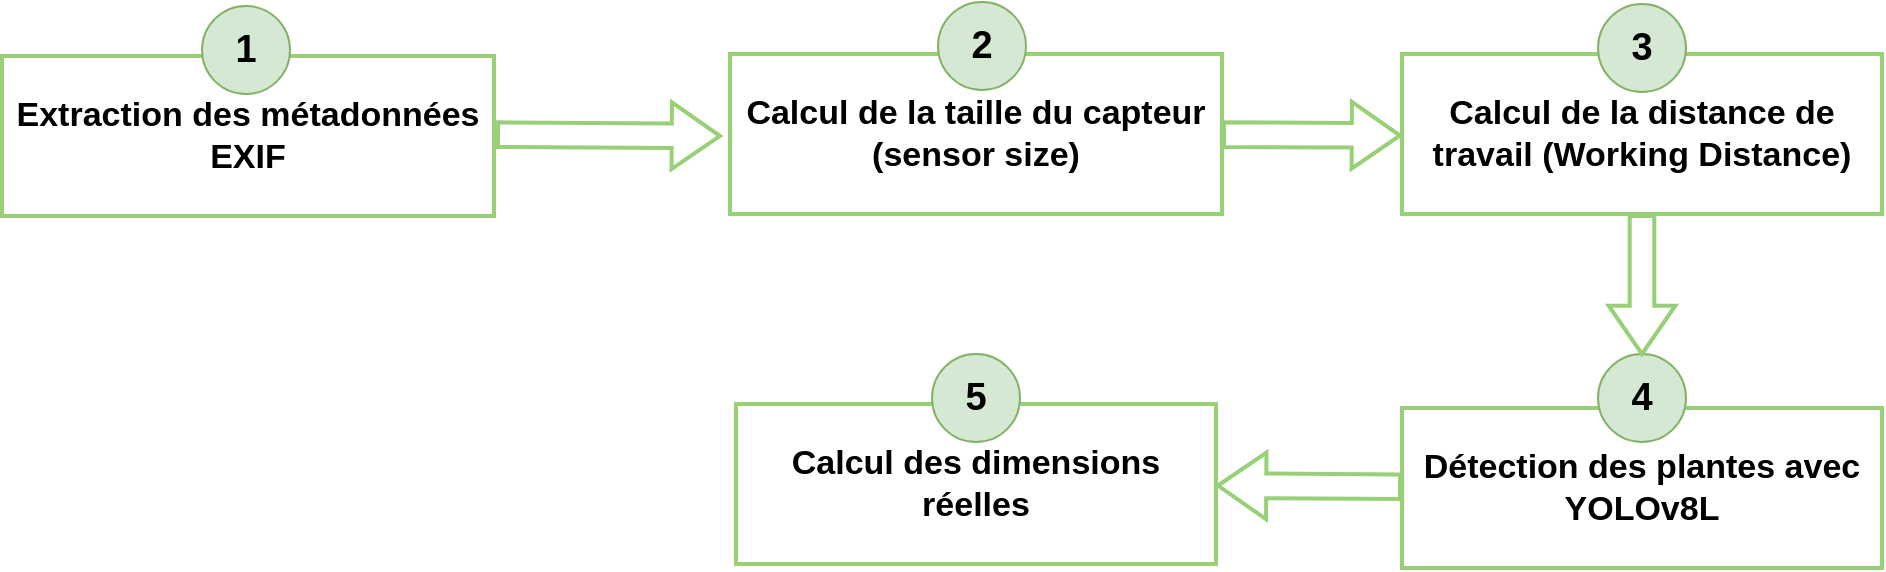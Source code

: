<mxfile version="24.7.16">
  <diagram name="Page-1" id="AQaF876wp-JOgFHgPSV5">
    <mxGraphModel dx="1994" dy="589" grid="1" gridSize="10" guides="1" tooltips="1" connect="1" arrows="1" fold="1" page="1" pageScale="1" pageWidth="827" pageHeight="1169" math="0" shadow="0">
      <root>
        <mxCell id="0" />
        <mxCell id="1" parent="0" />
        <mxCell id="ulAnbBK6Fc82D0atliAh-1" value="&lt;p&gt;&lt;span style=&quot;font-size: 17px;&quot;&gt;&lt;b&gt;Extraction des métadonnées EXIF&lt;/b&gt;&lt;/span&gt;&lt;br&gt;&lt;/p&gt;" style="rounded=0;whiteSpace=wrap;html=1;strokeColor=#97D077;strokeWidth=2;" parent="1" vertex="1">
          <mxGeometry x="-70" y="290" width="246" height="80" as="geometry" />
        </mxCell>
        <mxCell id="ulAnbBK6Fc82D0atliAh-3" value="&lt;p&gt;&lt;span style=&quot;font-size: 17px;&quot;&gt;&lt;b&gt;Calcul de la taille du capteur (sensor size)&lt;/b&gt;&lt;/span&gt;&lt;br&gt;&lt;/p&gt;" style="rounded=0;whiteSpace=wrap;html=1;strokeColor=#97D077;strokeWidth=2;" parent="1" vertex="1">
          <mxGeometry x="294" y="289" width="246" height="80" as="geometry" />
        </mxCell>
        <mxCell id="ulAnbBK6Fc82D0atliAh-4" value="&lt;p&gt;&lt;/p&gt;&lt;ul style=&quot;forced-color-adjust: none; color: rgb(0, 0, 0); font-family: Helvetica; font-size: 12px; font-style: normal; font-variant-ligatures: normal; font-variant-caps: normal; font-weight: 400; letter-spacing: normal; orphans: 2; text-align: left; text-indent: 0px; text-transform: none; widows: 2; word-spacing: 0px; -webkit-text-stroke-width: 0px; white-space: normal; background-color: rgb(251, 251, 251); text-decoration-thickness: initial; text-decoration-style: initial; text-decoration-color: initial;&quot;&gt;&lt;/ul&gt;&lt;p&gt;&lt;/p&gt;&lt;p style=&quot;forced-color-adjust: none; color: rgb(0, 0, 0); font-family: Helvetica; font-size: 12px; font-style: normal; font-variant-ligatures: normal; font-variant-caps: normal; font-weight: 400; letter-spacing: normal; orphans: 2; text-indent: 0px; text-transform: none; widows: 2; word-spacing: 0px; -webkit-text-stroke-width: 0px; white-space: normal; background-color: rgb(251, 251, 251); text-decoration-thickness: initial; text-decoration-style: initial; text-decoration-color: initial;&quot;&gt;&lt;/p&gt;&lt;p&gt;&lt;/p&gt;&lt;p&gt;&lt;/p&gt;&lt;h3&gt;&lt;span style=&quot;font-size: 17px;&quot;&gt;Calcul de la distance de travail (Working Distance)&lt;/span&gt;&lt;br&gt;&lt;/h3&gt;" style="rounded=0;whiteSpace=wrap;html=1;strokeColor=#97D077;strokeWidth=2;" parent="1" vertex="1">
          <mxGeometry x="630" y="289" width="240" height="80" as="geometry" />
        </mxCell>
        <mxCell id="ulAnbBK6Fc82D0atliAh-12" value="&lt;font style=&quot;font-size: 19px;&quot;&gt;1&lt;/font&gt;" style="ellipse;whiteSpace=wrap;html=1;aspect=fixed;rotation=0;strokeColor=#82b366;gradientDirection=east;fillColor=#d5e8d4;rounded=0;pointerEvents=0;fontFamily=Helvetica;fontSize=16;spacingTop=4;spacingBottom=4;spacingLeft=4;spacingRight=4;points=[];fontStyle=1" parent="1" vertex="1">
          <mxGeometry x="30" y="265" width="44" height="44" as="geometry" />
        </mxCell>
        <mxCell id="ulAnbBK6Fc82D0atliAh-18" value="" style="shape=flexArrow;endArrow=classic;html=1;rounded=0;exitX=1;exitY=0.5;exitDx=0;exitDy=0;entryX=0;entryY=0.5;entryDx=0;entryDy=0;width=11.304;endSize=7.374;endWidth=19.055;strokeColor=#97D077;strokeWidth=2;" parent="1" edge="1">
          <mxGeometry width="50" height="50" relative="1" as="geometry">
            <mxPoint x="540" y="329.33" as="sourcePoint" />
            <mxPoint x="630" y="329.76" as="targetPoint" />
          </mxGeometry>
        </mxCell>
        <mxCell id="ulAnbBK6Fc82D0atliAh-20" value="" style="shape=flexArrow;endArrow=classic;html=1;rounded=0;exitX=1;exitY=0.5;exitDx=0;exitDy=0;width=11.304;endSize=7.374;endWidth=19.055;strokeColor=#97D077;strokeWidth=2;" parent="1" edge="1">
          <mxGeometry width="50" height="50" relative="1" as="geometry">
            <mxPoint x="177" y="329.33" as="sourcePoint" />
            <mxPoint x="290" y="330" as="targetPoint" />
          </mxGeometry>
        </mxCell>
        <mxCell id="7RIEwavFh2bJUpLPWVV9-1" value="&lt;p&gt;&lt;/p&gt;&lt;ul style=&quot;forced-color-adjust: none; color: rgb(0, 0, 0); font-family: Helvetica; font-size: 12px; font-style: normal; font-variant-ligatures: normal; font-variant-caps: normal; font-weight: 400; letter-spacing: normal; orphans: 2; text-align: left; text-indent: 0px; text-transform: none; widows: 2; word-spacing: 0px; -webkit-text-stroke-width: 0px; white-space: normal; background-color: rgb(251, 251, 251); text-decoration-thickness: initial; text-decoration-style: initial; text-decoration-color: initial;&quot;&gt;&lt;/ul&gt;&lt;p&gt;&lt;/p&gt;&lt;p style=&quot;forced-color-adjust: none; color: rgb(0, 0, 0); font-family: Helvetica; font-size: 12px; font-style: normal; font-variant-ligatures: normal; font-variant-caps: normal; font-weight: 400; letter-spacing: normal; orphans: 2; text-indent: 0px; text-transform: none; widows: 2; word-spacing: 0px; -webkit-text-stroke-width: 0px; white-space: normal; background-color: rgb(251, 251, 251); text-decoration-thickness: initial; text-decoration-style: initial; text-decoration-color: initial;&quot;&gt;&lt;/p&gt;&lt;p&gt;&lt;/p&gt;&lt;p&gt;&lt;/p&gt;&lt;h3&gt;&lt;span style=&quot;font-size: 17px;&quot;&gt;Détection des plantes avec YOLOv8L&lt;/span&gt;&lt;br&gt;&lt;/h3&gt;" style="rounded=0;whiteSpace=wrap;html=1;strokeColor=#97D077;strokeWidth=2;" vertex="1" parent="1">
          <mxGeometry x="630" y="466" width="240" height="80" as="geometry" />
        </mxCell>
        <mxCell id="7RIEwavFh2bJUpLPWVV9-8" value="&lt;p&gt;&lt;/p&gt;&lt;ul style=&quot;forced-color-adjust: none; color: rgb(0, 0, 0); font-family: Helvetica; font-size: 12px; font-style: normal; font-variant-ligatures: normal; font-variant-caps: normal; font-weight: 400; letter-spacing: normal; orphans: 2; text-align: left; text-indent: 0px; text-transform: none; widows: 2; word-spacing: 0px; -webkit-text-stroke-width: 0px; white-space: normal; background-color: rgb(251, 251, 251); text-decoration-thickness: initial; text-decoration-style: initial; text-decoration-color: initial;&quot;&gt;&lt;/ul&gt;&lt;p&gt;&lt;/p&gt;&lt;p style=&quot;forced-color-adjust: none; color: rgb(0, 0, 0); font-family: Helvetica; font-size: 12px; font-style: normal; font-variant-ligatures: normal; font-variant-caps: normal; font-weight: 400; letter-spacing: normal; orphans: 2; text-indent: 0px; text-transform: none; widows: 2; word-spacing: 0px; -webkit-text-stroke-width: 0px; white-space: normal; background-color: rgb(251, 251, 251); text-decoration-thickness: initial; text-decoration-style: initial; text-decoration-color: initial;&quot;&gt;&lt;/p&gt;&lt;p&gt;&lt;/p&gt;&lt;p&gt;&lt;/p&gt;&lt;h3&gt;&lt;span style=&quot;font-size: 17px;&quot;&gt;Calcul des dimensions réelles&lt;/span&gt;&lt;br&gt;&lt;/h3&gt;" style="rounded=0;whiteSpace=wrap;html=1;strokeColor=#97D077;strokeWidth=2;" vertex="1" parent="1">
          <mxGeometry x="297" y="464" width="240" height="80" as="geometry" />
        </mxCell>
        <mxCell id="7RIEwavFh2bJUpLPWVV9-11" value="&lt;font style=&quot;font-size: 19px;&quot;&gt;2&lt;/font&gt;" style="ellipse;whiteSpace=wrap;html=1;aspect=fixed;rotation=0;strokeColor=#82b366;gradientDirection=east;fillColor=#d5e8d4;rounded=0;pointerEvents=0;fontFamily=Helvetica;fontSize=16;spacingTop=4;spacingBottom=4;spacingLeft=4;spacingRight=4;points=[];fontStyle=1" vertex="1" parent="1">
          <mxGeometry x="398" y="263" width="44" height="44" as="geometry" />
        </mxCell>
        <mxCell id="7RIEwavFh2bJUpLPWVV9-12" value="&lt;font style=&quot;font-size: 19px;&quot;&gt;3&lt;/font&gt;" style="ellipse;whiteSpace=wrap;html=1;aspect=fixed;rotation=0;strokeColor=#82b366;gradientDirection=east;fillColor=#d5e8d4;rounded=0;pointerEvents=0;fontFamily=Helvetica;fontSize=16;spacingTop=4;spacingBottom=4;spacingLeft=4;spacingRight=4;points=[];fontStyle=1" vertex="1" parent="1">
          <mxGeometry x="728" y="264" width="44" height="44" as="geometry" />
        </mxCell>
        <mxCell id="7RIEwavFh2bJUpLPWVV9-13" value="&lt;font style=&quot;font-size: 19px;&quot;&gt;4&lt;/font&gt;" style="ellipse;whiteSpace=wrap;html=1;aspect=fixed;rotation=0;strokeColor=#82b366;gradientDirection=east;fillColor=#d5e8d4;rounded=0;pointerEvents=0;fontFamily=Helvetica;fontSize=16;spacingTop=4;spacingBottom=4;spacingLeft=4;spacingRight=4;points=[];fontStyle=1" vertex="1" parent="1">
          <mxGeometry x="728" y="439" width="44" height="44" as="geometry" />
        </mxCell>
        <mxCell id="7RIEwavFh2bJUpLPWVV9-14" value="&lt;font style=&quot;font-size: 19px;&quot;&gt;5&lt;/font&gt;" style="ellipse;whiteSpace=wrap;html=1;aspect=fixed;rotation=0;strokeColor=#82b366;gradientDirection=east;fillColor=#d5e8d4;rounded=0;pointerEvents=0;fontFamily=Helvetica;fontSize=16;spacingTop=4;spacingBottom=4;spacingLeft=4;spacingRight=4;points=[];fontStyle=1" vertex="1" parent="1">
          <mxGeometry x="395" y="439" width="44" height="44" as="geometry" />
        </mxCell>
        <mxCell id="7RIEwavFh2bJUpLPWVV9-15" value="" style="shape=flexArrow;endArrow=classic;html=1;rounded=0;exitX=0.5;exitY=1;exitDx=0;exitDy=0;width=11.304;endSize=7.374;endWidth=19.055;strokeColor=#97D077;strokeWidth=2;" edge="1" parent="1" source="ulAnbBK6Fc82D0atliAh-4">
          <mxGeometry width="50" height="50" relative="1" as="geometry">
            <mxPoint x="737" y="370.0" as="sourcePoint" />
            <mxPoint x="750" y="440" as="targetPoint" />
          </mxGeometry>
        </mxCell>
        <mxCell id="7RIEwavFh2bJUpLPWVV9-16" value="" style="shape=flexArrow;endArrow=classic;html=1;rounded=0;exitX=1;exitY=0.5;exitDx=0;exitDy=0;width=11.304;endSize=7.374;endWidth=19.055;strokeColor=#97D077;strokeWidth=2;" edge="1" parent="1" target="7RIEwavFh2bJUpLPWVV9-8">
          <mxGeometry width="50" height="50" relative="1" as="geometry">
            <mxPoint x="630" y="505.37" as="sourcePoint" />
            <mxPoint x="540" y="506" as="targetPoint" />
          </mxGeometry>
        </mxCell>
      </root>
    </mxGraphModel>
  </diagram>
</mxfile>
